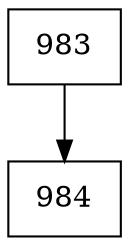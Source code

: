 digraph G {
  node [shape=record];
  node0 [label="{983}"];
  node0 -> node1;
  node1 [label="{984}"];
}
